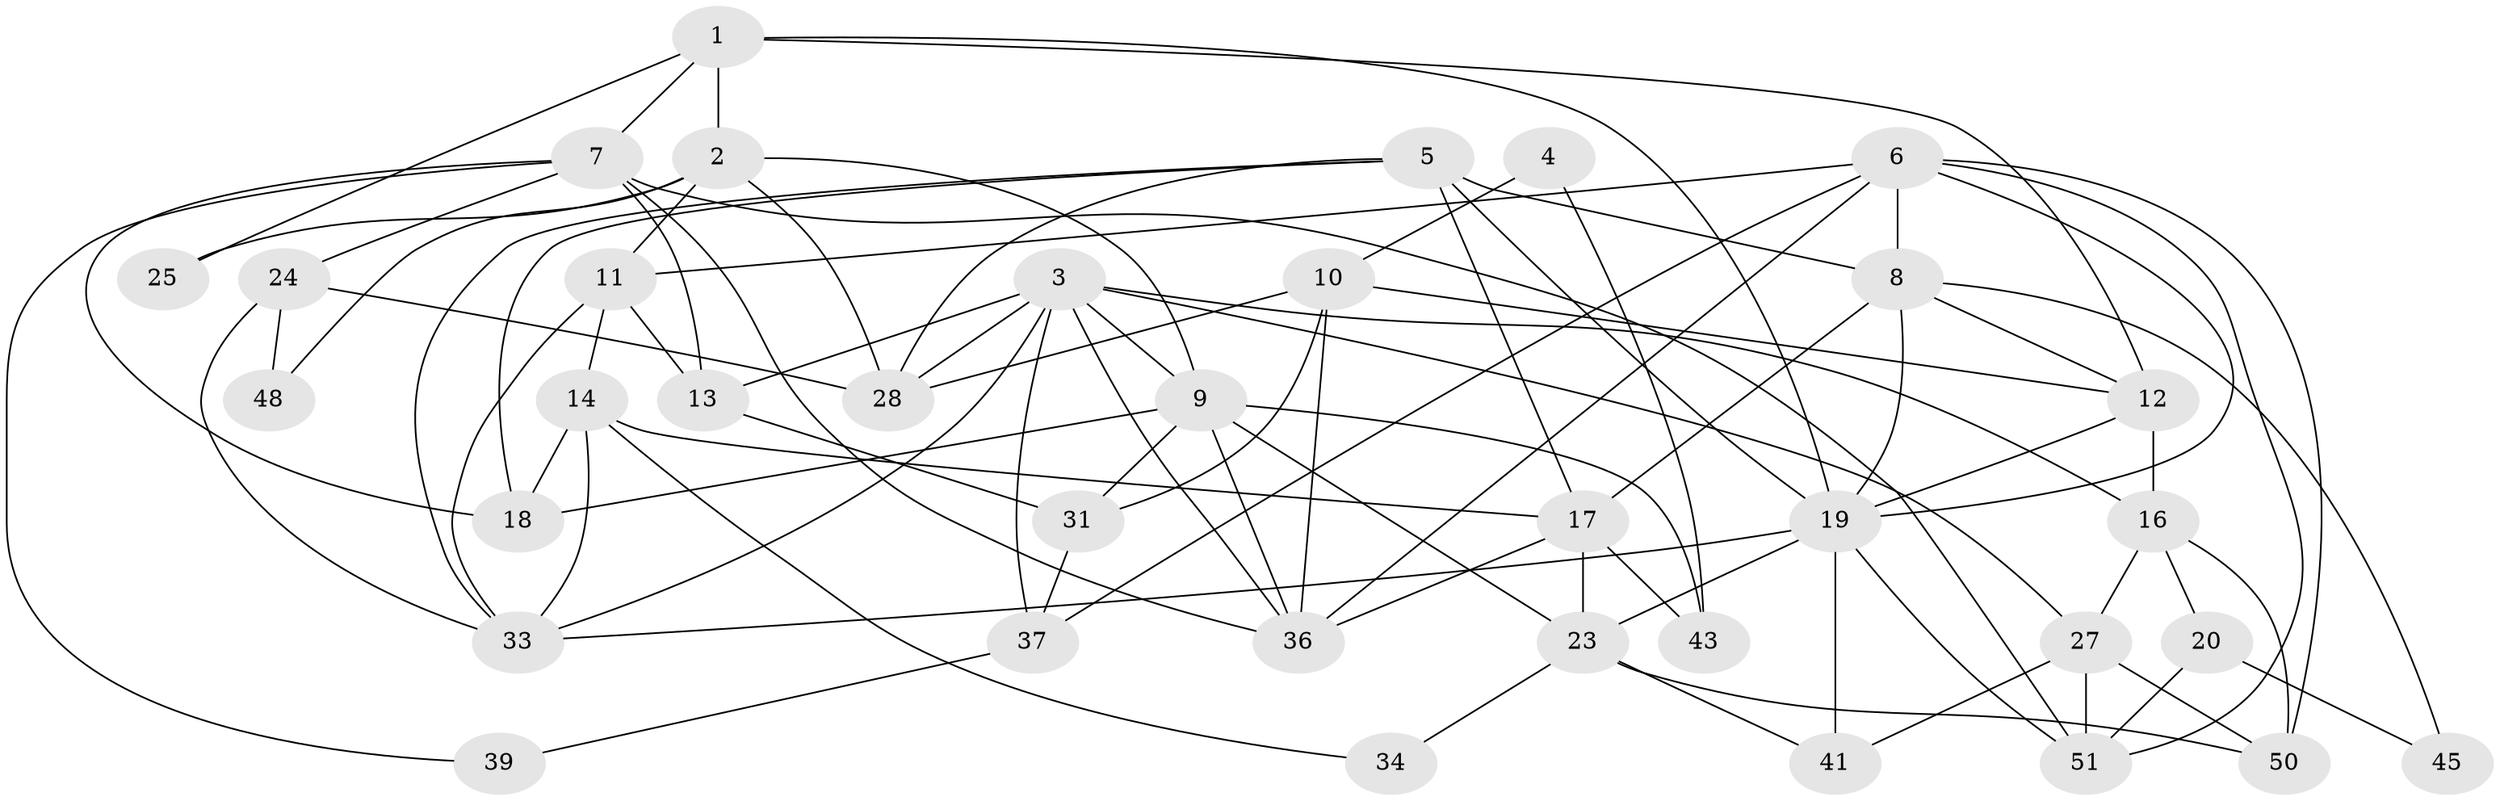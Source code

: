 // original degree distribution, {5: 0.3076923076923077, 6: 0.09615384615384616, 2: 0.17307692307692307, 3: 0.15384615384615385, 4: 0.2692307692307692}
// Generated by graph-tools (version 1.1) at 2025/11/02/27/25 16:11:17]
// undirected, 36 vertices, 85 edges
graph export_dot {
graph [start="1"]
  node [color=gray90,style=filled];
  1 [super="+21"];
  2;
  3 [super="+40"];
  4;
  5 [super="+47"];
  6 [super="+49"];
  7 [super="+15"];
  8 [super="+22"];
  9 [super="+44"];
  10 [super="+42"];
  11 [super="+32"];
  12;
  13;
  14 [super="+26"];
  16 [super="+35"];
  17 [super="+29"];
  18;
  19 [super="+30"];
  20;
  23;
  24;
  25;
  27 [super="+46"];
  28;
  31;
  33 [super="+38"];
  34;
  36 [super="+52"];
  37;
  39;
  41;
  43;
  45;
  48;
  50;
  51;
  1 -- 2;
  1 -- 12;
  1 -- 7;
  1 -- 25;
  1 -- 19;
  2 -- 28;
  2 -- 9;
  2 -- 11;
  2 -- 25;
  2 -- 48;
  3 -- 13;
  3 -- 37;
  3 -- 9;
  3 -- 16;
  3 -- 33;
  3 -- 36;
  3 -- 27;
  3 -- 28;
  4 -- 43;
  4 -- 10;
  5 -- 18;
  5 -- 19;
  5 -- 17;
  5 -- 8 [weight=2];
  5 -- 33;
  5 -- 28;
  6 -- 37;
  6 -- 36;
  6 -- 11;
  6 -- 8;
  6 -- 51;
  6 -- 50;
  6 -- 19;
  7 -- 18;
  7 -- 51;
  7 -- 36;
  7 -- 39;
  7 -- 24;
  7 -- 13;
  8 -- 17 [weight=2];
  8 -- 19;
  8 -- 12;
  8 -- 45;
  9 -- 36 [weight=2];
  9 -- 31;
  9 -- 43;
  9 -- 18;
  9 -- 23;
  10 -- 36;
  10 -- 31;
  10 -- 28;
  10 -- 12;
  11 -- 14;
  11 -- 13;
  11 -- 33;
  12 -- 19;
  12 -- 16;
  13 -- 31;
  14 -- 17;
  14 -- 18;
  14 -- 33;
  14 -- 34;
  16 -- 50;
  16 -- 20;
  16 -- 27;
  17 -- 36;
  17 -- 23;
  17 -- 43;
  19 -- 23;
  19 -- 41;
  19 -- 33;
  19 -- 51;
  20 -- 51;
  20 -- 45;
  23 -- 50;
  23 -- 34;
  23 -- 41;
  24 -- 33;
  24 -- 28;
  24 -- 48;
  27 -- 51;
  27 -- 41;
  27 -- 50;
  31 -- 37;
  37 -- 39;
}
